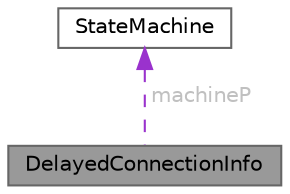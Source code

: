 digraph "DelayedConnectionInfo"
{
 // LATEX_PDF_SIZE
  bgcolor="transparent";
  edge [fontname=Helvetica,fontsize=10,labelfontname=Helvetica,labelfontsize=10];
  node [fontname=Helvetica,fontsize=10,shape=box,height=0.2,width=0.4];
  Node1 [id="Node000001",label="DelayedConnectionInfo",height=0.2,width=0.4,color="gray40", fillcolor="grey60", style="filled", fontcolor="black",tooltip=" "];
  Node2 -> Node1 [id="edge1_Node000001_Node000002",dir="back",color="darkorchid3",style="dashed",tooltip=" ",label=" machineP",fontcolor="grey" ];
  Node2 [id="Node000002",label="StateMachine",height=0.2,width=0.4,color="gray40", fillcolor="white", style="filled",URL="$class_state_machine.html",tooltip="Defines a dynamically programmable thread safe state machine. Only the DoTransition method is thread ..."];
}

